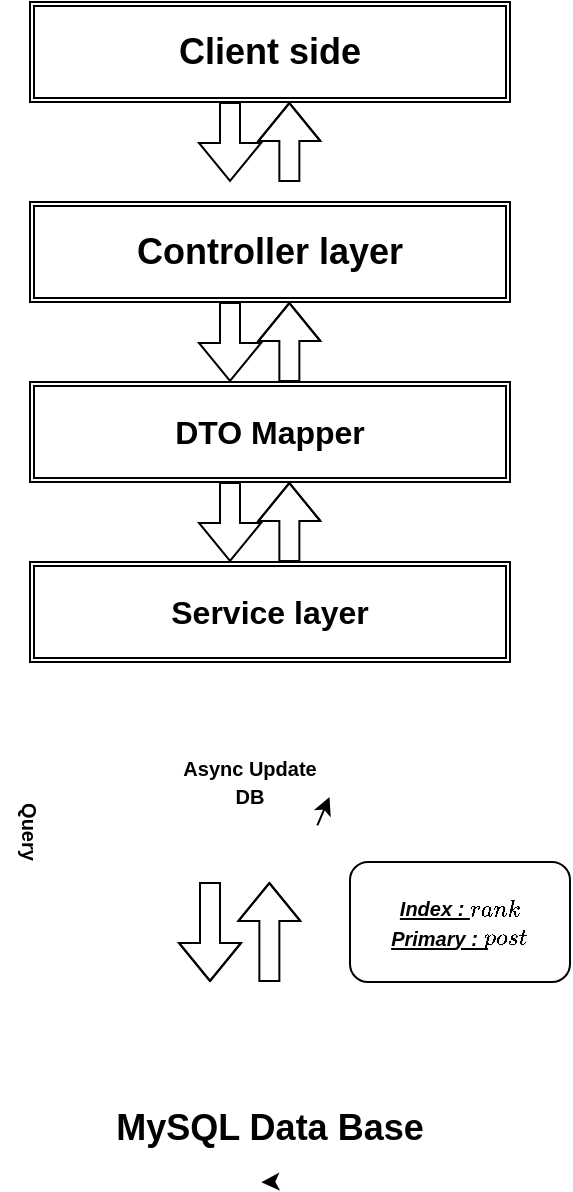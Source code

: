 <mxfile>
    <diagram id="mJ_q7Y9oJvcohYJoo6n6" name="Page-1">
        <mxGraphModel dx="68" dy="136" grid="1" gridSize="10" guides="1" tooltips="1" connect="1" arrows="1" fold="1" page="1" pageScale="1" pageWidth="827" pageHeight="1169" math="0" shadow="0">
            <root>
                <mxCell id="0"/>
                <mxCell id="1" parent="0"/>
                <mxCell id="7" value="&lt;font size=&quot;3&quot;&gt;&lt;b&gt;DTO Mapper&lt;/b&gt;&lt;/font&gt;" style="shape=ext;double=1;rounded=0;whiteSpace=wrap;html=1;" parent="1" vertex="1">
                    <mxGeometry x="250" y="330" width="240" height="50" as="geometry"/>
                </mxCell>
                <mxCell id="8" value="&lt;b&gt;&lt;font style=&quot;font-size: 18px;&quot;&gt;Controller layer&lt;/font&gt;&lt;/b&gt;" style="shape=ext;double=1;rounded=0;whiteSpace=wrap;html=1;" parent="1" vertex="1">
                    <mxGeometry x="250" y="240" width="240" height="50" as="geometry"/>
                </mxCell>
                <mxCell id="9" value="&lt;b style=&quot;&quot;&gt;&lt;font style=&quot;font-size: 18px;&quot;&gt;Client side&lt;/font&gt;&lt;/b&gt;" style="shape=ext;double=1;rounded=0;whiteSpace=wrap;html=1;" parent="1" vertex="1">
                    <mxGeometry x="250" y="140" width="240" height="50" as="geometry"/>
                </mxCell>
                <mxCell id="13" value="" style="shape=flexArrow;endArrow=classic;html=1;strokeColor=#FFFFFF;fillColor=default;rounded=0;" parent="1" edge="1">
                    <mxGeometry width="50" height="50" relative="1" as="geometry">
                        <mxPoint x="269.68" y="630" as="sourcePoint"/>
                        <mxPoint x="269.68" y="470" as="targetPoint"/>
                        <Array as="points"/>
                    </mxGeometry>
                </mxCell>
                <mxCell id="14" value="" style="shape=flexArrow;endArrow=classic;html=1;fillColor=default;rounded=0;" parent="1" edge="1">
                    <mxGeometry width="50" height="50" relative="1" as="geometry">
                        <mxPoint x="369.68" y="630" as="sourcePoint"/>
                        <mxPoint x="369.68" y="580" as="targetPoint"/>
                        <Array as="points">
                            <mxPoint x="369.68" y="610"/>
                            <mxPoint x="369.68" y="600"/>
                        </Array>
                    </mxGeometry>
                </mxCell>
                <mxCell id="16" value="" style="shape=flexArrow;endArrow=classic;html=1;fillColor=default;rounded=0;" parent="1" edge="1">
                    <mxGeometry width="50" height="50" relative="1" as="geometry">
                        <mxPoint x="340" y="580" as="sourcePoint"/>
                        <mxPoint x="340" y="630" as="targetPoint"/>
                        <Array as="points">
                            <mxPoint x="340" y="580"/>
                            <mxPoint x="340.0" y="610"/>
                        </Array>
                    </mxGeometry>
                </mxCell>
                <mxCell id="17" value="" style="shape=flexArrow;endArrow=classic;html=1;strokeColor=#FFFFFF;fillColor=default;rounded=0;" parent="1" edge="1">
                    <mxGeometry width="50" height="50" relative="1" as="geometry">
                        <mxPoint x="300" y="470" as="sourcePoint"/>
                        <mxPoint x="300" y="630" as="targetPoint"/>
                        <Array as="points"/>
                    </mxGeometry>
                </mxCell>
                <mxCell id="18" value="&lt;b&gt;&lt;font style=&quot;font-size: 18px;&quot;&gt;MySQL Data Base&lt;/font&gt;&lt;/b&gt;" style="shape=datastore;whiteSpace=wrap;html=1;strokeColor=#FFFFFF;fillColor=default;rounded=0;" parent="1" vertex="1">
                    <mxGeometry x="250" y="650" width="240" height="80" as="geometry"/>
                </mxCell>
                <mxCell id="23" value="&lt;font style=&quot;font-size: 10px;&quot;&gt;&lt;b&gt;Async Update&lt;br&gt;DB&lt;br&gt;&lt;/b&gt;&lt;/font&gt;" style="ellipse;whiteSpace=wrap;html=1;aspect=fixed;fontSize=11;strokeColor=#FFFFFF;gradientColor=none;rounded=0;" parent="1" vertex="1">
                    <mxGeometry x="320" y="490" width="80" height="80" as="geometry"/>
                </mxCell>
                <mxCell id="25" value="" style="endArrow=classic;html=1;fontSize=11;exitX=0.921;exitY=0.771;exitDx=0;exitDy=0;exitPerimeter=0;entryX=0.997;entryY=0.593;entryDx=0;entryDy=0;entryPerimeter=0;rounded=0;" parent="1" source="23" target="23" edge="1">
                    <mxGeometry width="50" height="50" relative="1" as="geometry">
                        <mxPoint x="450" y="675" as="sourcePoint"/>
                        <mxPoint x="460" y="665" as="targetPoint"/>
                    </mxGeometry>
                </mxCell>
                <mxCell id="26" style="edgeStyle=none;html=1;exitX=0.5;exitY=1;exitDx=0;exitDy=0;entryX=0.482;entryY=1.002;entryDx=0;entryDy=0;entryPerimeter=0;fontSize=10;curved=1;" parent="1" source="18" target="18" edge="1">
                    <mxGeometry relative="1" as="geometry"/>
                </mxCell>
                <mxCell id="27" value="&lt;b&gt;Query&lt;/b&gt;" style="text;html=1;strokeColor=none;fillColor=none;align=center;verticalAlign=middle;whiteSpace=wrap;rounded=0;fontSize=10;rotation=90;" parent="1" vertex="1">
                    <mxGeometry x="220" y="540" width="60" height="30" as="geometry"/>
                </mxCell>
                <mxCell id="31" value="" style="shape=flexArrow;endArrow=classic;html=1;fillColor=default;rounded=0;" parent="1" edge="1">
                    <mxGeometry width="50" height="50" relative="1" as="geometry">
                        <mxPoint x="379.68" y="420" as="sourcePoint"/>
                        <mxPoint x="379.68" y="380" as="targetPoint"/>
                        <Array as="points">
                            <mxPoint x="379.68" y="410"/>
                            <mxPoint x="379.68" y="400"/>
                        </Array>
                    </mxGeometry>
                </mxCell>
                <mxCell id="37" value="" style="shape=flexArrow;endArrow=classic;html=1;fontSize=10;fillColor=default;rounded=0;" parent="1" edge="1">
                    <mxGeometry width="50" height="50" relative="1" as="geometry">
                        <mxPoint x="350" y="380" as="sourcePoint"/>
                        <mxPoint x="350" y="420" as="targetPoint"/>
                    </mxGeometry>
                </mxCell>
                <mxCell id="39" value="" style="shape=flexArrow;endArrow=classic;html=1;fillColor=default;rounded=0;" parent="1" edge="1">
                    <mxGeometry width="50" height="50" relative="1" as="geometry">
                        <mxPoint x="379.68" y="330" as="sourcePoint"/>
                        <mxPoint x="379.68" y="290" as="targetPoint"/>
                        <Array as="points">
                            <mxPoint x="379.68" y="320"/>
                            <mxPoint x="379.68" y="310"/>
                        </Array>
                    </mxGeometry>
                </mxCell>
                <mxCell id="40" value="" style="shape=flexArrow;endArrow=classic;html=1;fontSize=10;fillColor=default;rounded=0;" parent="1" edge="1">
                    <mxGeometry width="50" height="50" relative="1" as="geometry">
                        <mxPoint x="350" y="290" as="sourcePoint"/>
                        <mxPoint x="350" y="330" as="targetPoint"/>
                    </mxGeometry>
                </mxCell>
                <mxCell id="41" value="" style="shape=flexArrow;endArrow=classic;html=1;fontSize=10;fillColor=default;rounded=0;" parent="1" edge="1">
                    <mxGeometry width="50" height="50" relative="1" as="geometry">
                        <mxPoint x="350" y="190" as="sourcePoint"/>
                        <mxPoint x="350" y="230" as="targetPoint"/>
                    </mxGeometry>
                </mxCell>
                <mxCell id="42" value="" style="shape=flexArrow;endArrow=classic;html=1;fillColor=default;rounded=0;" parent="1" edge="1">
                    <mxGeometry width="50" height="50" relative="1" as="geometry">
                        <mxPoint x="379.68" y="230" as="sourcePoint"/>
                        <mxPoint x="379.68" y="190" as="targetPoint"/>
                        <Array as="points">
                            <mxPoint x="379.68" y="220"/>
                            <mxPoint x="379.68" y="210"/>
                        </Array>
                    </mxGeometry>
                </mxCell>
                <mxCell id="48" value="&lt;font size=&quot;3&quot;&gt;&lt;b&gt;Service layer&lt;/b&gt;&lt;/font&gt;" style="shape=ext;double=1;rounded=0;whiteSpace=wrap;html=1;" parent="1" vertex="1">
                    <mxGeometry x="250" y="420" width="240" height="50" as="geometry"/>
                </mxCell>
                <mxCell id="49" value="&lt;i style=&quot;font-size: 10px; font-weight: 700; text-align: left;&quot;&gt;&lt;u&gt;Index : `rank`&lt;br&gt;&lt;/u&gt;&lt;/i&gt;&lt;u style=&quot;font-size: 10px; font-weight: 700; text-align: left;&quot;&gt;&lt;i&gt;Primary : `post_id`&lt;/i&gt;&lt;/u&gt;" style="rounded=1;whiteSpace=wrap;html=1;" vertex="1" parent="1">
                    <mxGeometry x="410" y="570" width="110" height="60" as="geometry"/>
                </mxCell>
            </root>
        </mxGraphModel>
    </diagram>
</mxfile>